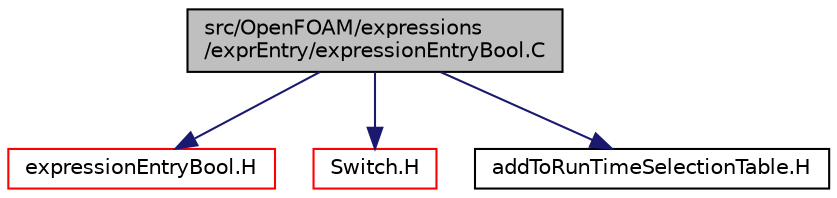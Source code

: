 digraph "src/OpenFOAM/expressions/exprEntry/expressionEntryBool.C"
{
  bgcolor="transparent";
  edge [fontname="Helvetica",fontsize="10",labelfontname="Helvetica",labelfontsize="10"];
  node [fontname="Helvetica",fontsize="10",shape=record];
  Node1 [label="src/OpenFOAM/expressions\l/exprEntry/expressionEntryBool.C",height=0.2,width=0.4,color="black", fillcolor="grey75", style="filled" fontcolor="black"];
  Node1 -> Node2 [color="midnightblue",fontsize="10",style="solid",fontname="Helvetica"];
  Node2 [label="expressionEntryBool.H",height=0.2,width=0.4,color="red",URL="$expressionEntryBool_8H.html"];
  Node1 -> Node3 [color="midnightblue",fontsize="10",style="solid",fontname="Helvetica"];
  Node3 [label="Switch.H",height=0.2,width=0.4,color="red",URL="$Switch_8H.html"];
  Node1 -> Node4 [color="midnightblue",fontsize="10",style="solid",fontname="Helvetica"];
  Node4 [label="addToRunTimeSelectionTable.H",height=0.2,width=0.4,color="black",URL="$addToRunTimeSelectionTable_8H.html",tooltip="Macros for easy insertion into run-time selection tables. "];
}
